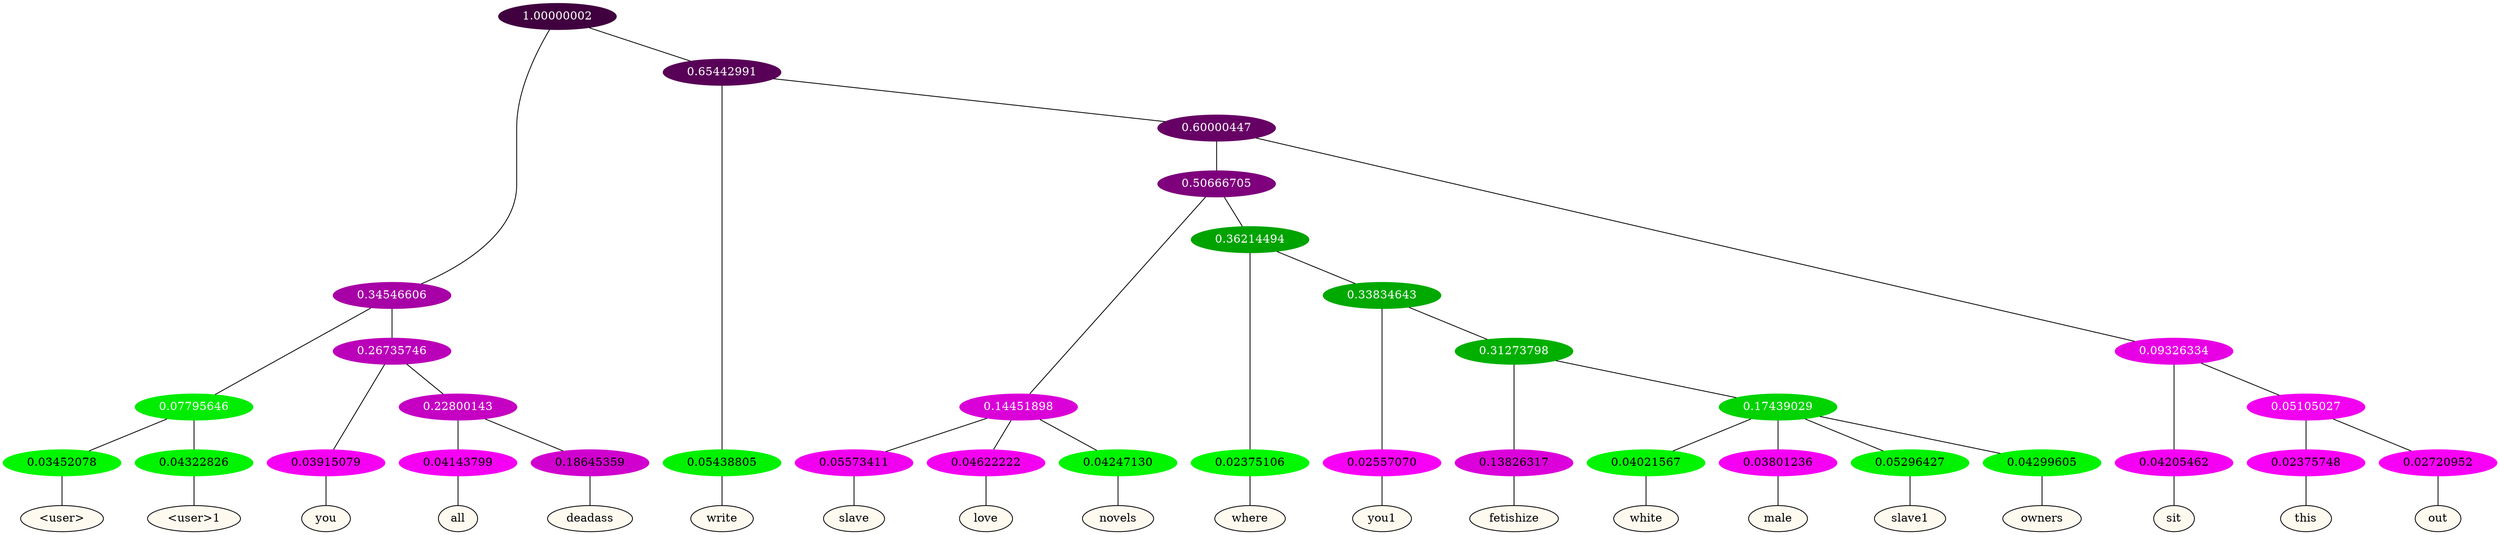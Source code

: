 graph {
	node [format=png height=0.15 nodesep=0.001 ordering=out overlap=prism overlap_scaling=0.01 ranksep=0.001 ratio=0.2 style=filled width=0.15]
	{
		rank=same
		a_w_7 [label="\<user\>" color=black fillcolor=floralwhite style="filled,solid"]
		a_w_8 [label="\<user\>1" color=black fillcolor=floralwhite style="filled,solid"]
		a_w_9 [label=you color=black fillcolor=floralwhite style="filled,solid"]
		a_w_13 [label=all color=black fillcolor=floralwhite style="filled,solid"]
		a_w_14 [label=deadass color=black fillcolor=floralwhite style="filled,solid"]
		a_w_5 [label=write color=black fillcolor=floralwhite style="filled,solid"]
		a_w_19 [label=slave color=black fillcolor=floralwhite style="filled,solid"]
		a_w_20 [label=love color=black fillcolor=floralwhite style="filled,solid"]
		a_w_21 [label=novels color=black fillcolor=floralwhite style="filled,solid"]
		a_w_22 [label=where color=black fillcolor=floralwhite style="filled,solid"]
		a_w_26 [label=you1 color=black fillcolor=floralwhite style="filled,solid"]
		a_w_28 [label=fetishize color=black fillcolor=floralwhite style="filled,solid"]
		a_w_30 [label=white color=black fillcolor=floralwhite style="filled,solid"]
		a_w_31 [label=male color=black fillcolor=floralwhite style="filled,solid"]
		a_w_32 [label=slave1 color=black fillcolor=floralwhite style="filled,solid"]
		a_w_33 [label=owners color=black fillcolor=floralwhite style="filled,solid"]
		a_w_17 [label=sit color=black fillcolor=floralwhite style="filled,solid"]
		a_w_24 [label=this color=black fillcolor=floralwhite style="filled,solid"]
		a_w_25 [label=out color=black fillcolor=floralwhite style="filled,solid"]
	}
	a_n_7 -- a_w_7
	a_n_8 -- a_w_8
	a_n_9 -- a_w_9
	a_n_13 -- a_w_13
	a_n_14 -- a_w_14
	a_n_5 -- a_w_5
	a_n_19 -- a_w_19
	a_n_20 -- a_w_20
	a_n_21 -- a_w_21
	a_n_22 -- a_w_22
	a_n_26 -- a_w_26
	a_n_28 -- a_w_28
	a_n_30 -- a_w_30
	a_n_31 -- a_w_31
	a_n_32 -- a_w_32
	a_n_33 -- a_w_33
	a_n_17 -- a_w_17
	a_n_24 -- a_w_24
	a_n_25 -- a_w_25
	{
		rank=same
		a_n_7 [label=0.03452078 color="0.334 1.000 0.965" fontcolor=black]
		a_n_8 [label=0.04322826 color="0.334 1.000 0.957" fontcolor=black]
		a_n_9 [label=0.03915079 color="0.835 1.000 0.961" fontcolor=black]
		a_n_13 [label=0.04143799 color="0.835 1.000 0.959" fontcolor=black]
		a_n_14 [label=0.18645359 color="0.835 1.000 0.814" fontcolor=black]
		a_n_5 [label=0.05438805 color="0.334 1.000 0.946" fontcolor=black]
		a_n_19 [label=0.05573411 color="0.835 1.000 0.944" fontcolor=black]
		a_n_20 [label=0.04622222 color="0.835 1.000 0.954" fontcolor=black]
		a_n_21 [label=0.04247130 color="0.334 1.000 0.958" fontcolor=black]
		a_n_22 [label=0.02375106 color="0.334 1.000 0.976" fontcolor=black]
		a_n_26 [label=0.02557070 color="0.835 1.000 0.974" fontcolor=black]
		a_n_28 [label=0.13826317 color="0.835 1.000 0.862" fontcolor=black]
		a_n_30 [label=0.04021567 color="0.334 1.000 0.960" fontcolor=black]
		a_n_31 [label=0.03801236 color="0.835 1.000 0.962" fontcolor=black]
		a_n_32 [label=0.05296427 color="0.334 1.000 0.947" fontcolor=black]
		a_n_33 [label=0.04299605 color="0.334 1.000 0.957" fontcolor=black]
		a_n_17 [label=0.04205462 color="0.835 1.000 0.958" fontcolor=black]
		a_n_24 [label=0.02375748 color="0.835 1.000 0.976" fontcolor=black]
		a_n_25 [label=0.02720952 color="0.835 1.000 0.973" fontcolor=black]
	}
	a_n_0 [label=1.00000002 color="0.835 1.000 0.250" fontcolor=grey99]
	a_n_1 [label=0.34546606 color="0.835 1.000 0.655" fontcolor=grey99]
	a_n_0 -- a_n_1
	a_n_2 [label=0.65442991 color="0.835 1.000 0.346" fontcolor=grey99]
	a_n_0 -- a_n_2
	a_n_3 [label=0.07795646 color="0.334 1.000 0.922" fontcolor=grey99]
	a_n_1 -- a_n_3
	a_n_4 [label=0.26735746 color="0.835 1.000 0.733" fontcolor=grey99]
	a_n_1 -- a_n_4
	a_n_2 -- a_n_5
	a_n_6 [label=0.60000447 color="0.835 1.000 0.400" fontcolor=grey99]
	a_n_2 -- a_n_6
	a_n_3 -- a_n_7
	a_n_3 -- a_n_8
	a_n_4 -- a_n_9
	a_n_10 [label=0.22800143 color="0.835 1.000 0.772" fontcolor=grey99]
	a_n_4 -- a_n_10
	a_n_11 [label=0.50666705 color="0.835 1.000 0.493" fontcolor=grey99]
	a_n_6 -- a_n_11
	a_n_12 [label=0.09326334 color="0.835 1.000 0.907" fontcolor=grey99]
	a_n_6 -- a_n_12
	a_n_10 -- a_n_13
	a_n_10 -- a_n_14
	a_n_15 [label=0.14451898 color="0.835 1.000 0.855" fontcolor=grey99]
	a_n_11 -- a_n_15
	a_n_16 [label=0.36214494 color="0.334 1.000 0.638" fontcolor=grey99]
	a_n_11 -- a_n_16
	a_n_12 -- a_n_17
	a_n_18 [label=0.05105027 color="0.835 1.000 0.949" fontcolor=grey99]
	a_n_12 -- a_n_18
	a_n_15 -- a_n_19
	a_n_15 -- a_n_20
	a_n_15 -- a_n_21
	a_n_16 -- a_n_22
	a_n_23 [label=0.33834643 color="0.334 1.000 0.662" fontcolor=grey99]
	a_n_16 -- a_n_23
	a_n_18 -- a_n_24
	a_n_18 -- a_n_25
	a_n_23 -- a_n_26
	a_n_27 [label=0.31273798 color="0.334 1.000 0.687" fontcolor=grey99]
	a_n_23 -- a_n_27
	a_n_27 -- a_n_28
	a_n_29 [label=0.17439029 color="0.334 1.000 0.826" fontcolor=grey99]
	a_n_27 -- a_n_29
	a_n_29 -- a_n_30
	a_n_29 -- a_n_31
	a_n_29 -- a_n_32
	a_n_29 -- a_n_33
}
